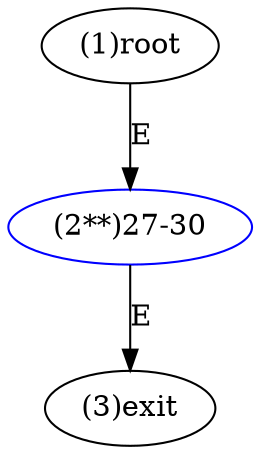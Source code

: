 digraph "" { 
1[ label="(1)root"];
2[ label="(2**)27-30",color=blue];
3[ label="(3)exit"];
1->2[ label="E"];
2->3[ label="E"];
}